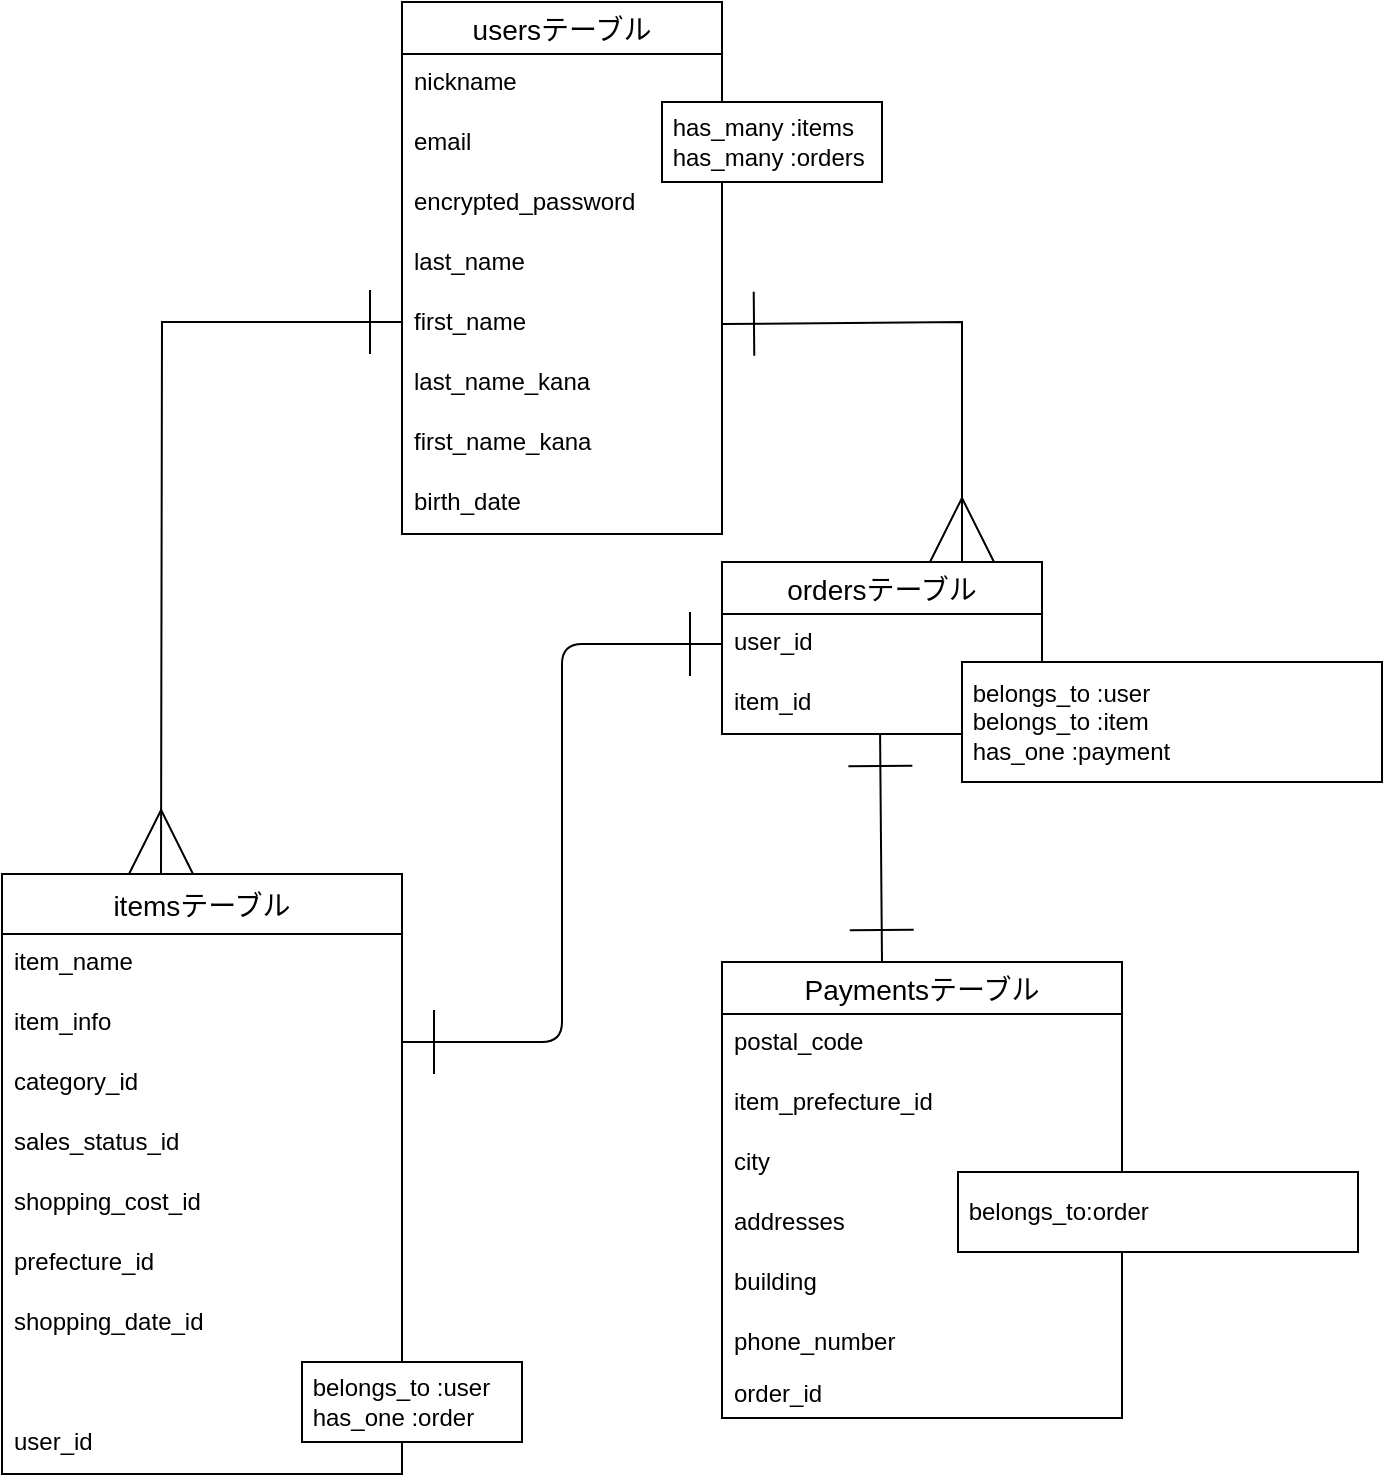 <mxfile>
    <diagram id="x6uXjxJ7HFn2RHUrzW7R" name="ページ1">
        <mxGraphModel dx="365" dy="784" grid="1" gridSize="10" guides="1" tooltips="1" connect="1" arrows="1" fold="1" page="1" pageScale="1" pageWidth="827" pageHeight="1169" math="0" shadow="0">
            <root>
                <mxCell id="0"/>
                <mxCell id="1" parent="0"/>
                <mxCell id="59" value="itemsテーブル" style="swimlane;fontStyle=0;childLayout=stackLayout;horizontal=1;startSize=30;horizontalStack=0;resizeParent=1;resizeParentMax=0;resizeLast=0;collapsible=1;marginBottom=0;align=center;fontSize=14;direction=east;" parent="1" vertex="1">
                    <mxGeometry y="436" width="200" height="300" as="geometry"/>
                </mxCell>
                <mxCell id="112" value="item_name" style="text;strokeColor=none;fillColor=none;spacingLeft=4;spacingRight=4;overflow=hidden;rotatable=0;points=[[0,0.5],[1,0.5]];portConstraint=eastwest;fontSize=12;" parent="59" vertex="1">
                    <mxGeometry y="30" width="200" height="30" as="geometry"/>
                </mxCell>
                <mxCell id="61" value="item_info" style="text;strokeColor=none;fillColor=none;spacingLeft=4;spacingRight=4;overflow=hidden;rotatable=0;points=[[0,0.5],[1,0.5]];portConstraint=eastwest;fontSize=12;" parent="59" vertex="1">
                    <mxGeometry y="60" width="200" height="30" as="geometry"/>
                </mxCell>
                <mxCell id="117" value="category_id" style="text;strokeColor=none;fillColor=none;spacingLeft=4;spacingRight=4;overflow=hidden;rotatable=0;points=[[0,0.5],[1,0.5]];portConstraint=eastwest;fontSize=12;" parent="59" vertex="1">
                    <mxGeometry y="90" width="200" height="30" as="geometry"/>
                </mxCell>
                <mxCell id="118" value="sales_status_id" style="text;strokeColor=none;fillColor=none;spacingLeft=4;spacingRight=4;overflow=hidden;rotatable=0;points=[[0,0.5],[1,0.5]];portConstraint=eastwest;fontSize=12;" parent="59" vertex="1">
                    <mxGeometry y="120" width="200" height="30" as="geometry"/>
                </mxCell>
                <mxCell id="102" value="shopping_cost_id" style="text;strokeColor=none;fillColor=none;spacingLeft=4;spacingRight=4;overflow=hidden;rotatable=0;points=[[0,0.5],[1,0.5]];portConstraint=eastwest;fontSize=12;" parent="59" vertex="1">
                    <mxGeometry y="150" width="200" height="30" as="geometry"/>
                </mxCell>
                <mxCell id="127" value="prefecture_id" style="text;strokeColor=none;fillColor=none;spacingLeft=4;spacingRight=4;overflow=hidden;rotatable=0;points=[[0,0.5],[1,0.5]];portConstraint=eastwest;fontSize=12;" parent="59" vertex="1">
                    <mxGeometry y="180" width="200" height="30" as="geometry"/>
                </mxCell>
                <mxCell id="116" value="shopping_date_id" style="text;strokeColor=none;fillColor=none;spacingLeft=4;spacingRight=4;overflow=hidden;rotatable=0;points=[[0,0.5],[1,0.5]];portConstraint=eastwest;fontSize=12;" parent="59" vertex="1">
                    <mxGeometry y="210" width="200" height="30" as="geometry"/>
                </mxCell>
                <mxCell id="62" value="" style="text;strokeColor=none;fillColor=none;spacingLeft=4;spacingRight=4;overflow=hidden;rotatable=0;points=[[0,0.5],[1,0.5]];portConstraint=eastwest;fontSize=12;" parent="59" vertex="1">
                    <mxGeometry y="240" width="200" height="30" as="geometry"/>
                </mxCell>
                <mxCell id="128" value="user_id" style="text;strokeColor=none;fillColor=none;spacingLeft=4;spacingRight=4;overflow=hidden;rotatable=0;points=[[0,0.5],[1,0.5]];portConstraint=eastwest;fontSize=12;" parent="59" vertex="1">
                    <mxGeometry y="270" width="200" height="30" as="geometry"/>
                </mxCell>
                <mxCell id="63" value="usersテーブル" style="swimlane;fontStyle=0;childLayout=stackLayout;horizontal=1;startSize=26;horizontalStack=0;resizeParent=1;resizeParentMax=0;resizeLast=0;collapsible=1;marginBottom=0;align=center;fontSize=14;" parent="1" vertex="1">
                    <mxGeometry x="200" width="160" height="266" as="geometry">
                        <mxRectangle x="270" y="10" width="120" height="30" as="alternateBounds"/>
                    </mxGeometry>
                </mxCell>
                <mxCell id="64" value="nickname" style="text;strokeColor=none;fillColor=none;spacingLeft=4;spacingRight=4;overflow=hidden;rotatable=0;points=[[0,0.5],[1,0.5]];portConstraint=eastwest;fontSize=12;" parent="63" vertex="1">
                    <mxGeometry y="26" width="160" height="30" as="geometry"/>
                </mxCell>
                <mxCell id="65" value="email" style="text;strokeColor=none;fillColor=none;spacingLeft=4;spacingRight=4;overflow=hidden;rotatable=0;points=[[0,0.5],[1,0.5]];portConstraint=eastwest;fontSize=12;" parent="63" vertex="1">
                    <mxGeometry y="56" width="160" height="30" as="geometry"/>
                </mxCell>
                <UserObject label="encrypted_password" tags="last-name" id="66">
                    <mxCell style="text;strokeColor=none;fillColor=none;spacingLeft=4;spacingRight=4;overflow=hidden;rotatable=0;points=[[0,0.5],[1,0.5]];portConstraint=eastwest;fontSize=12;" parent="63" vertex="1">
                        <mxGeometry y="86" width="160" height="30" as="geometry"/>
                    </mxCell>
                </UserObject>
                <UserObject label="last_name" tags="last-name" id="75">
                    <mxCell style="text;strokeColor=none;fillColor=none;spacingLeft=4;spacingRight=4;overflow=hidden;rotatable=0;points=[[0,0.5],[1,0.5]];portConstraint=eastwest;fontSize=12;" parent="63" vertex="1">
                        <mxGeometry y="116" width="160" height="30" as="geometry"/>
                    </mxCell>
                </UserObject>
                <UserObject label="first_name" tags="last-name" id="76">
                    <mxCell style="text;strokeColor=none;fillColor=none;spacingLeft=4;spacingRight=4;overflow=hidden;rotatable=0;points=[[0,0.5],[1,0.5]];portConstraint=eastwest;fontSize=12;" parent="63" vertex="1">
                        <mxGeometry y="146" width="160" height="30" as="geometry"/>
                    </mxCell>
                </UserObject>
                <UserObject label="last_name_kana" tags="last-name" id="77">
                    <mxCell style="text;strokeColor=none;fillColor=none;spacingLeft=4;spacingRight=4;overflow=hidden;rotatable=0;points=[[0,0.5],[1,0.5]];portConstraint=eastwest;fontSize=12;" parent="63" vertex="1">
                        <mxGeometry y="176" width="160" height="30" as="geometry"/>
                    </mxCell>
                </UserObject>
                <UserObject label="first_name_kana" tags="last-name" id="78">
                    <mxCell style="text;strokeColor=none;fillColor=none;spacingLeft=4;spacingRight=4;overflow=hidden;rotatable=0;points=[[0,0.5],[1,0.5]];portConstraint=eastwest;fontSize=12;" parent="63" vertex="1">
                        <mxGeometry y="206" width="160" height="30" as="geometry"/>
                    </mxCell>
                </UserObject>
                <UserObject label="birth_date" tags="last-name" id="129">
                    <mxCell style="text;strokeColor=none;fillColor=none;spacingLeft=4;spacingRight=4;overflow=hidden;rotatable=0;points=[[0,0.5],[1,0.5]];portConstraint=eastwest;fontSize=12;fontColor=#000000;" parent="63" vertex="1">
                        <mxGeometry y="236" width="160" height="30" as="geometry"/>
                    </mxCell>
                </UserObject>
                <mxCell id="67" value="Paymentsテーブル" style="swimlane;fontStyle=0;childLayout=stackLayout;horizontal=1;startSize=26;horizontalStack=0;resizeParent=1;resizeParentMax=0;resizeLast=0;collapsible=1;marginBottom=0;align=center;fontSize=14;" parent="1" vertex="1">
                    <mxGeometry x="360" y="480" width="200" height="228" as="geometry"/>
                </mxCell>
                <mxCell id="68" value="postal_code" style="text;strokeColor=none;fillColor=none;spacingLeft=4;spacingRight=4;overflow=hidden;rotatable=0;points=[[0,0.5],[1,0.5]];portConstraint=eastwest;fontSize=12;" parent="67" vertex="1">
                    <mxGeometry y="26" width="200" height="30" as="geometry"/>
                </mxCell>
                <mxCell id="114" value="item_prefecture_id" style="text;strokeColor=none;fillColor=none;spacingLeft=4;spacingRight=4;overflow=hidden;rotatable=0;points=[[0,0.5],[1,0.5]];portConstraint=eastwest;fontSize=12;" parent="67" vertex="1">
                    <mxGeometry y="56" width="200" height="30" as="geometry"/>
                </mxCell>
                <mxCell id="69" value="city" style="text;strokeColor=none;fillColor=none;spacingLeft=4;spacingRight=4;overflow=hidden;rotatable=0;points=[[0,0.5],[1,0.5]];portConstraint=eastwest;fontSize=12;" parent="67" vertex="1">
                    <mxGeometry y="86" width="200" height="30" as="geometry"/>
                </mxCell>
                <mxCell id="70" value="addresses" style="text;strokeColor=none;fillColor=none;spacingLeft=4;spacingRight=4;overflow=hidden;rotatable=0;points=[[0,0.5],[1,0.5]];portConstraint=eastwest;fontSize=12;" parent="67" vertex="1">
                    <mxGeometry y="116" width="200" height="30" as="geometry"/>
                </mxCell>
                <mxCell id="97" value="building" style="text;strokeColor=none;fillColor=none;spacingLeft=4;spacingRight=4;overflow=hidden;rotatable=0;points=[[0,0.5],[1,0.5]];portConstraint=eastwest;fontSize=12;" parent="67" vertex="1">
                    <mxGeometry y="146" width="200" height="30" as="geometry"/>
                </mxCell>
                <mxCell id="98" value="phone_number" style="text;strokeColor=none;fillColor=none;spacingLeft=4;spacingRight=4;overflow=hidden;rotatable=0;points=[[0,0.5],[1,0.5]];portConstraint=eastwest;fontSize=12;" parent="67" vertex="1">
                    <mxGeometry y="176" width="200" height="26" as="geometry"/>
                </mxCell>
                <mxCell id="115" value="order_id" style="text;strokeColor=none;fillColor=none;spacingLeft=4;spacingRight=4;overflow=hidden;rotatable=0;points=[[0,0.5],[1,0.5]];portConstraint=eastwest;fontSize=12;" parent="67" vertex="1">
                    <mxGeometry y="202" width="200" height="26" as="geometry"/>
                </mxCell>
                <mxCell id="71" value="ordersテーブル" style="swimlane;fontStyle=0;childLayout=stackLayout;horizontal=1;startSize=26;horizontalStack=0;resizeParent=1;resizeParentMax=0;resizeLast=0;collapsible=1;marginBottom=0;align=center;fontSize=14;" parent="1" vertex="1">
                    <mxGeometry x="360" y="280" width="160" height="86" as="geometry"/>
                </mxCell>
                <mxCell id="72" value="user_id" style="text;strokeColor=none;fillColor=none;spacingLeft=4;spacingRight=4;overflow=hidden;rotatable=0;points=[[0,0.5],[1,0.5]];portConstraint=eastwest;fontSize=12;" parent="71" vertex="1">
                    <mxGeometry y="26" width="160" height="30" as="geometry"/>
                </mxCell>
                <mxCell id="73" value="item_id" style="text;strokeColor=none;fillColor=none;spacingLeft=4;spacingRight=4;overflow=hidden;rotatable=0;points=[[0,0.5],[1,0.5]];portConstraint=eastwest;fontSize=12;" parent="71" vertex="1">
                    <mxGeometry y="56" width="160" height="30" as="geometry"/>
                </mxCell>
                <mxCell id="94" value="" style="endArrow=ERone;html=1;rounded=0;startArrow=ERmany;startFill=0;endFill=0;endSize=30;startSize=30;" parent="1" edge="1">
                    <mxGeometry relative="1" as="geometry">
                        <mxPoint x="79.5" y="436" as="sourcePoint"/>
                        <mxPoint x="200" y="160" as="targetPoint"/>
                        <Array as="points">
                            <mxPoint x="80" y="160"/>
                        </Array>
                    </mxGeometry>
                </mxCell>
                <mxCell id="96" value="" style="endArrow=ERmany;html=1;rounded=0;startSize=30;endSize=30;exitX=1;exitY=0.5;exitDx=0;exitDy=0;entryX=0.75;entryY=0;entryDx=0;entryDy=0;startArrow=ERone;startFill=0;endFill=0;" parent="1" source="76" target="71" edge="1">
                    <mxGeometry relative="1" as="geometry">
                        <mxPoint x="440" y="160" as="sourcePoint"/>
                        <mxPoint x="600" y="160" as="targetPoint"/>
                        <Array as="points">
                            <mxPoint x="480" y="160"/>
                        </Array>
                    </mxGeometry>
                </mxCell>
                <mxCell id="101" style="edgeStyle=none;html=1;startArrow=ERone;startFill=0;endArrow=ERone;endFill=0;endSize=30;startSize=30;exitX=0.494;exitY=1;exitDx=0;exitDy=0;exitPerimeter=0;" parent="1" source="73" edge="1">
                    <mxGeometry relative="1" as="geometry">
                        <mxPoint x="440" y="370" as="sourcePoint"/>
                        <mxPoint x="440" y="480" as="targetPoint"/>
                    </mxGeometry>
                </mxCell>
                <mxCell id="105" style="edgeStyle=none;html=1;startArrow=ERone;startFill=0;endArrow=ERone;endFill=0;startSize=30;endSize=30;entryX=0;entryY=0.5;entryDx=0;entryDy=0;" parent="1" target="72" edge="1">
                    <mxGeometry relative="1" as="geometry">
                        <mxPoint x="200" y="520" as="sourcePoint"/>
                        <mxPoint x="350" y="320" as="targetPoint"/>
                        <Array as="points">
                            <mxPoint x="220" y="520"/>
                            <mxPoint x="280" y="520"/>
                            <mxPoint x="280" y="321"/>
                        </Array>
                    </mxGeometry>
                </mxCell>
                <mxCell id="106" value="&amp;nbsp;has_many :items&lt;br&gt;&amp;nbsp;has_many :orders" style="whiteSpace=wrap;html=1;align=left;" parent="1" vertex="1">
                    <mxGeometry x="330" y="50" width="110" height="40" as="geometry"/>
                </mxCell>
                <mxCell id="109" value="&amp;nbsp;belongs_to :user&lt;br&gt;&amp;nbsp;has_one :order" style="whiteSpace=wrap;html=1;align=left;" parent="1" vertex="1">
                    <mxGeometry x="150" y="680" width="110" height="40" as="geometry"/>
                </mxCell>
                <mxCell id="110" value="&amp;nbsp;belongs_to :user&lt;br&gt;&amp;nbsp;belongs_to&amp;nbsp;:item&lt;br&gt;&lt;div style=&quot;text-align: center;&quot;&gt;&lt;span style=&quot;background-color: initial;&quot;&gt;&amp;nbsp;has_one :payment&lt;/span&gt;&lt;/div&gt;" style="whiteSpace=wrap;html=1;align=left;" parent="1" vertex="1">
                    <mxGeometry x="480" y="330" width="210" height="60" as="geometry"/>
                </mxCell>
                <mxCell id="113" value="&amp;nbsp;belongs_to:order" style="whiteSpace=wrap;html=1;align=left;fontSize=12;" parent="1" vertex="1">
                    <mxGeometry x="478" y="585" width="200" height="40" as="geometry"/>
                </mxCell>
            </root>
        </mxGraphModel>
    </diagram>
</mxfile>